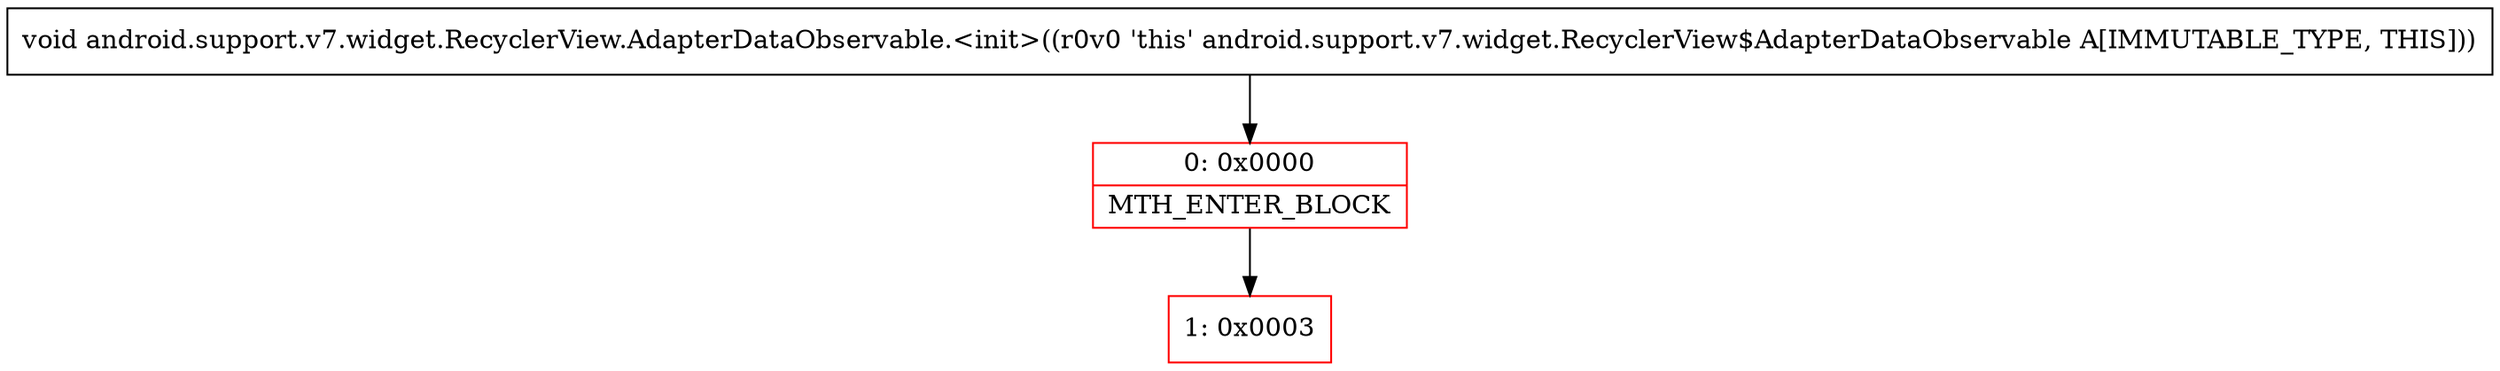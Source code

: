 digraph "CFG forandroid.support.v7.widget.RecyclerView.AdapterDataObservable.\<init\>()V" {
subgraph cluster_Region_227420700 {
label = "R(0)";
node [shape=record,color=blue];
}
Node_0 [shape=record,color=red,label="{0\:\ 0x0000|MTH_ENTER_BLOCK\l}"];
Node_1 [shape=record,color=red,label="{1\:\ 0x0003}"];
MethodNode[shape=record,label="{void android.support.v7.widget.RecyclerView.AdapterDataObservable.\<init\>((r0v0 'this' android.support.v7.widget.RecyclerView$AdapterDataObservable A[IMMUTABLE_TYPE, THIS])) }"];
MethodNode -> Node_0;
Node_0 -> Node_1;
}

